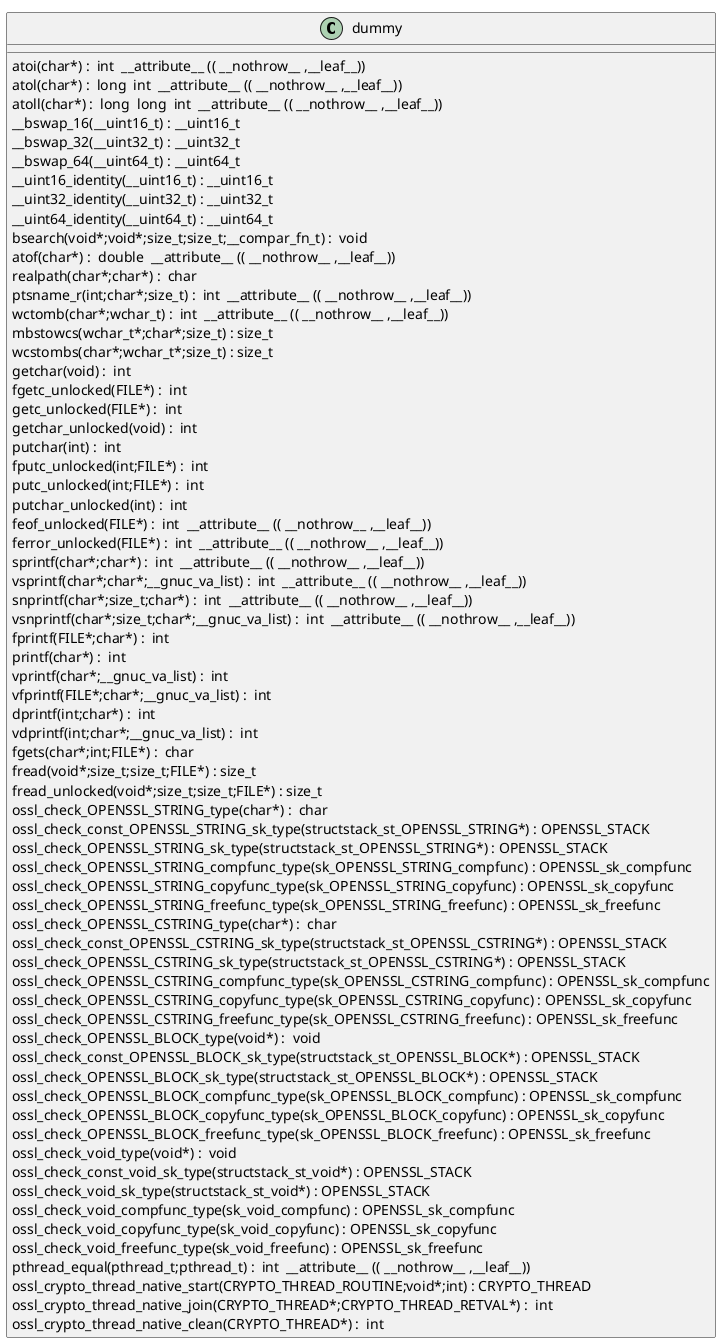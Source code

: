 @startuml
!pragma layout smetana
class dummy {
atoi(char*) :  int  __attribute__ (( __nothrow__ ,__leaf__)) [[[./../../.././qc/crypto/thread/arch.c.html#458]]]
atol(char*) :  long  int  __attribute__ (( __nothrow__ ,__leaf__)) [[[./../../.././qc/crypto/thread/arch.c.html#463]]]
atoll(char*) :  long  long  int  __attribute__ (( __nothrow__ ,__leaf__)) [[[./../../.././qc/crypto/thread/arch.c.html#470]]]
__bswap_16(__uint16_t) : __uint16_t [[[./../../.././qc/crypto/thread/arch.c.html#632]]]
__bswap_32(__uint32_t) : __uint32_t [[[./../../.././qc/crypto/thread/arch.c.html#647]]]
__bswap_64(__uint64_t) : __uint64_t [[[./../../.././qc/crypto/thread/arch.c.html#657]]]
__uint16_identity(__uint16_t) : __uint16_t [[[./../../.././qc/crypto/thread/arch.c.html#669]]]
__uint32_identity(__uint32_t) : __uint32_t [[[./../../.././qc/crypto/thread/arch.c.html#675]]]
__uint64_identity(__uint64_t) : __uint64_t [[[./../../.././qc/crypto/thread/arch.c.html#681]]]
bsearch(void*;void*;size_t;size_t;__compar_fn_t) :  void  [[[./../../.././qc/crypto/thread/arch.c.html#1349]]]
atof(char*) :  double  __attribute__ (( __nothrow__ ,__leaf__)) [[[./../../.././qc/crypto/thread/arch.c.html#1]]]
realpath(char*;char*) :  char  [[[./../../.././qc/crypto/thread/arch.c.html#1]]]
ptsname_r(int;char*;size_t) :  int  __attribute__ (( __nothrow__ ,__leaf__)) [[[./../../.././qc/crypto/thread/arch.c.html#1]]]
wctomb(char*;wchar_t) :  int  __attribute__ (( __nothrow__ ,__leaf__)) [[[./../../.././qc/crypto/thread/arch.c.html#1]]]
mbstowcs(wchar_t*;char*;size_t) : size_t [[[./../../.././qc/crypto/thread/arch.c.html#1]]]
wcstombs(char*;wchar_t*;size_t) : size_t [[[./../../.././qc/crypto/thread/arch.c.html#1]]]
getchar(void) :  int  [[[./../../.././qc/crypto/thread/arch.c.html#1]]]
fgetc_unlocked(FILE*) :  int  [[[./../../.././qc/crypto/thread/arch.c.html#1]]]
getc_unlocked(FILE*) :  int  [[[./../../.././qc/crypto/thread/arch.c.html#1]]]
getchar_unlocked(void) :  int  [[[./../../.././qc/crypto/thread/arch.c.html#1]]]
putchar(int) :  int  [[[./../../.././qc/crypto/thread/arch.c.html#1]]]
fputc_unlocked(int;FILE*) :  int  [[[./../../.././qc/crypto/thread/arch.c.html#1]]]
putc_unlocked(int;FILE*) :  int  [[[./../../.././qc/crypto/thread/arch.c.html#1]]]
putchar_unlocked(int) :  int  [[[./../../.././qc/crypto/thread/arch.c.html#1]]]
feof_unlocked(FILE*) :  int  __attribute__ (( __nothrow__ ,__leaf__)) [[[./../../.././qc/crypto/thread/arch.c.html#1]]]
ferror_unlocked(FILE*) :  int  __attribute__ (( __nothrow__ ,__leaf__)) [[[./../../.././qc/crypto/thread/arch.c.html#1]]]
sprintf(char*;char*) :  int  __attribute__ (( __nothrow__ ,__leaf__)) [[[./../../.././qc/crypto/thread/arch.c.html#1]]]
vsprintf(char*;char*;__gnuc_va_list) :  int  __attribute__ (( __nothrow__ ,__leaf__)) [[[./../../.././qc/crypto/thread/arch.c.html#1]]]
snprintf(char*;size_t;char*) :  int  __attribute__ (( __nothrow__ ,__leaf__)) [[[./../../.././qc/crypto/thread/arch.c.html#1]]]
vsnprintf(char*;size_t;char*;__gnuc_va_list) :  int  __attribute__ (( __nothrow__ ,__leaf__)) [[[./../../.././qc/crypto/thread/arch.c.html#1]]]
fprintf(FILE*;char*) :  int  [[[./../../.././qc/crypto/thread/arch.c.html#1]]]
printf(char*) :  int  [[[./../../.././qc/crypto/thread/arch.c.html#1]]]
vprintf(char*;__gnuc_va_list) :  int  [[[./../../.././qc/crypto/thread/arch.c.html#1]]]
vfprintf(FILE*;char*;__gnuc_va_list) :  int  [[[./../../.././qc/crypto/thread/arch.c.html#1]]]
dprintf(int;char*) :  int  [[[./../../.././qc/crypto/thread/arch.c.html#1]]]
vdprintf(int;char*;__gnuc_va_list) :  int  [[[./../../.././qc/crypto/thread/arch.c.html#1]]]
fgets(char*;int;FILE*) :  char  [[[./../../.././qc/crypto/thread/arch.c.html#1]]]
fread(void*;size_t;size_t;FILE*) : size_t [[[./../../.././qc/crypto/thread/arch.c.html#1]]]
fread_unlocked(void*;size_t;size_t;FILE*) : size_t [[[./../../.././qc/crypto/thread/arch.c.html#1]]]
ossl_check_OPENSSL_STRING_type(char*) :  char  [[[./../../.././qc/crypto/thread/arch.c.html#1]]]
ossl_check_const_OPENSSL_STRING_sk_type(structstack_st_OPENSSL_STRING*) : OPENSSL_STACK [[[./../../.././qc/crypto/thread/arch.c.html#1]]]
ossl_check_OPENSSL_STRING_sk_type(structstack_st_OPENSSL_STRING*) : OPENSSL_STACK [[[./../../.././qc/crypto/thread/arch.c.html#1]]]
ossl_check_OPENSSL_STRING_compfunc_type(sk_OPENSSL_STRING_compfunc) : OPENSSL_sk_compfunc [[[./../../.././qc/crypto/thread/arch.c.html#1]]]
ossl_check_OPENSSL_STRING_copyfunc_type(sk_OPENSSL_STRING_copyfunc) : OPENSSL_sk_copyfunc [[[./../../.././qc/crypto/thread/arch.c.html#1]]]
ossl_check_OPENSSL_STRING_freefunc_type(sk_OPENSSL_STRING_freefunc) : OPENSSL_sk_freefunc [[[./../../.././qc/crypto/thread/arch.c.html#1]]]
ossl_check_OPENSSL_CSTRING_type(char*) :  char  [[[./../../.././qc/crypto/thread/arch.c.html#1]]]
ossl_check_const_OPENSSL_CSTRING_sk_type(structstack_st_OPENSSL_CSTRING*) : OPENSSL_STACK [[[./../../.././qc/crypto/thread/arch.c.html#1]]]
ossl_check_OPENSSL_CSTRING_sk_type(structstack_st_OPENSSL_CSTRING*) : OPENSSL_STACK [[[./../../.././qc/crypto/thread/arch.c.html#1]]]
ossl_check_OPENSSL_CSTRING_compfunc_type(sk_OPENSSL_CSTRING_compfunc) : OPENSSL_sk_compfunc [[[./../../.././qc/crypto/thread/arch.c.html#1]]]
ossl_check_OPENSSL_CSTRING_copyfunc_type(sk_OPENSSL_CSTRING_copyfunc) : OPENSSL_sk_copyfunc [[[./../../.././qc/crypto/thread/arch.c.html#1]]]
ossl_check_OPENSSL_CSTRING_freefunc_type(sk_OPENSSL_CSTRING_freefunc) : OPENSSL_sk_freefunc [[[./../../.././qc/crypto/thread/arch.c.html#1]]]
ossl_check_OPENSSL_BLOCK_type(void*) :  void  [[[./../../.././qc/crypto/thread/arch.c.html#1]]]
ossl_check_const_OPENSSL_BLOCK_sk_type(structstack_st_OPENSSL_BLOCK*) : OPENSSL_STACK [[[./../../.././qc/crypto/thread/arch.c.html#1]]]
ossl_check_OPENSSL_BLOCK_sk_type(structstack_st_OPENSSL_BLOCK*) : OPENSSL_STACK [[[./../../.././qc/crypto/thread/arch.c.html#1]]]
ossl_check_OPENSSL_BLOCK_compfunc_type(sk_OPENSSL_BLOCK_compfunc) : OPENSSL_sk_compfunc [[[./../../.././qc/crypto/thread/arch.c.html#1]]]
ossl_check_OPENSSL_BLOCK_copyfunc_type(sk_OPENSSL_BLOCK_copyfunc) : OPENSSL_sk_copyfunc [[[./../../.././qc/crypto/thread/arch.c.html#1]]]
ossl_check_OPENSSL_BLOCK_freefunc_type(sk_OPENSSL_BLOCK_freefunc) : OPENSSL_sk_freefunc [[[./../../.././qc/crypto/thread/arch.c.html#1]]]
ossl_check_void_type(void*) :  void  [[[./../../.././qc/crypto/thread/arch.c.html#1]]]
ossl_check_const_void_sk_type(structstack_st_void*) : OPENSSL_STACK [[[./../../.././qc/crypto/thread/arch.c.html#1]]]
ossl_check_void_sk_type(structstack_st_void*) : OPENSSL_STACK [[[./../../.././qc/crypto/thread/arch.c.html#1]]]
ossl_check_void_compfunc_type(sk_void_compfunc) : OPENSSL_sk_compfunc [[[./../../.././qc/crypto/thread/arch.c.html#1]]]
ossl_check_void_copyfunc_type(sk_void_copyfunc) : OPENSSL_sk_copyfunc [[[./../../.././qc/crypto/thread/arch.c.html#1]]]
ossl_check_void_freefunc_type(sk_void_freefunc) : OPENSSL_sk_freefunc [[[./../../.././qc/crypto/thread/arch.c.html#1]]]
pthread_equal(pthread_t;pthread_t) :  int  __attribute__ (( __nothrow__ ,__leaf__)) [[[./../../.././qc/crypto/thread/arch.c.html#1]]]
ossl_crypto_thread_native_start(CRYPTO_THREAD_ROUTINE;void*;int) : CRYPTO_THREAD [[[./../../.././qc/crypto/thread/arch.c.html#1]]]
ossl_crypto_thread_native_join(CRYPTO_THREAD*;CRYPTO_THREAD_RETVAL*) :  int  [[[./../../.././qc/crypto/thread/arch.c.html#1]]]
ossl_crypto_thread_native_clean(CRYPTO_THREAD*) :  int  [[[./../../.././qc/crypto/thread/arch.c.html#1]]]
} 
@enduml
